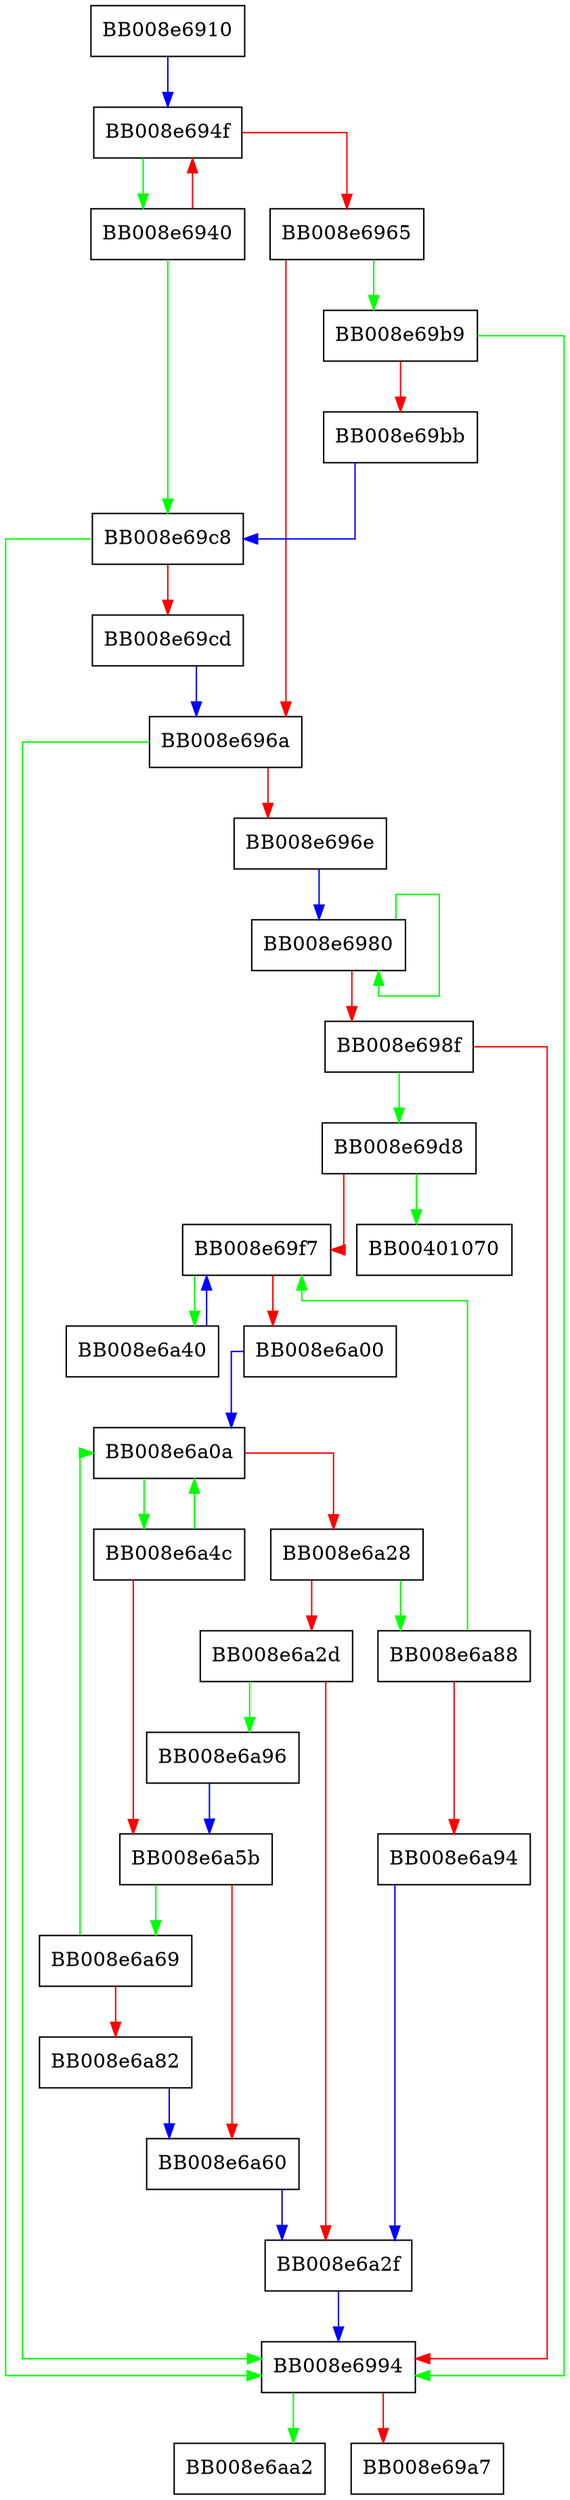 digraph __readvall {
  node [shape="box"];
  graph [splines=ortho];
  BB008e6910 -> BB008e694f [color="blue"];
  BB008e6940 -> BB008e69c8 [color="green"];
  BB008e6940 -> BB008e694f [color="red"];
  BB008e694f -> BB008e6940 [color="green"];
  BB008e694f -> BB008e6965 [color="red"];
  BB008e6965 -> BB008e69b9 [color="green"];
  BB008e6965 -> BB008e696a [color="red"];
  BB008e696a -> BB008e6994 [color="green"];
  BB008e696a -> BB008e696e [color="red"];
  BB008e696e -> BB008e6980 [color="blue"];
  BB008e6980 -> BB008e6980 [color="green"];
  BB008e6980 -> BB008e698f [color="red"];
  BB008e698f -> BB008e69d8 [color="green"];
  BB008e698f -> BB008e6994 [color="red"];
  BB008e6994 -> BB008e6aa2 [color="green"];
  BB008e6994 -> BB008e69a7 [color="red"];
  BB008e69b9 -> BB008e6994 [color="green"];
  BB008e69b9 -> BB008e69bb [color="red"];
  BB008e69bb -> BB008e69c8 [color="blue"];
  BB008e69c8 -> BB008e6994 [color="green"];
  BB008e69c8 -> BB008e69cd [color="red"];
  BB008e69cd -> BB008e696a [color="blue"];
  BB008e69d8 -> BB00401070 [color="green"];
  BB008e69d8 -> BB008e69f7 [color="red"];
  BB008e69f7 -> BB008e6a40 [color="green"];
  BB008e69f7 -> BB008e6a00 [color="red"];
  BB008e6a00 -> BB008e6a0a [color="blue"];
  BB008e6a0a -> BB008e6a4c [color="green"];
  BB008e6a0a -> BB008e6a28 [color="red"];
  BB008e6a28 -> BB008e6a88 [color="green"];
  BB008e6a28 -> BB008e6a2d [color="red"];
  BB008e6a2d -> BB008e6a96 [color="green"];
  BB008e6a2d -> BB008e6a2f [color="red"];
  BB008e6a2f -> BB008e6994 [color="blue"];
  BB008e6a40 -> BB008e69f7 [color="blue"];
  BB008e6a4c -> BB008e6a0a [color="green"];
  BB008e6a4c -> BB008e6a5b [color="red"];
  BB008e6a5b -> BB008e6a69 [color="green"];
  BB008e6a5b -> BB008e6a60 [color="red"];
  BB008e6a60 -> BB008e6a2f [color="blue"];
  BB008e6a69 -> BB008e6a0a [color="green"];
  BB008e6a69 -> BB008e6a82 [color="red"];
  BB008e6a82 -> BB008e6a60 [color="blue"];
  BB008e6a88 -> BB008e69f7 [color="green"];
  BB008e6a88 -> BB008e6a94 [color="red"];
  BB008e6a94 -> BB008e6a2f [color="blue"];
  BB008e6a96 -> BB008e6a5b [color="blue"];
}